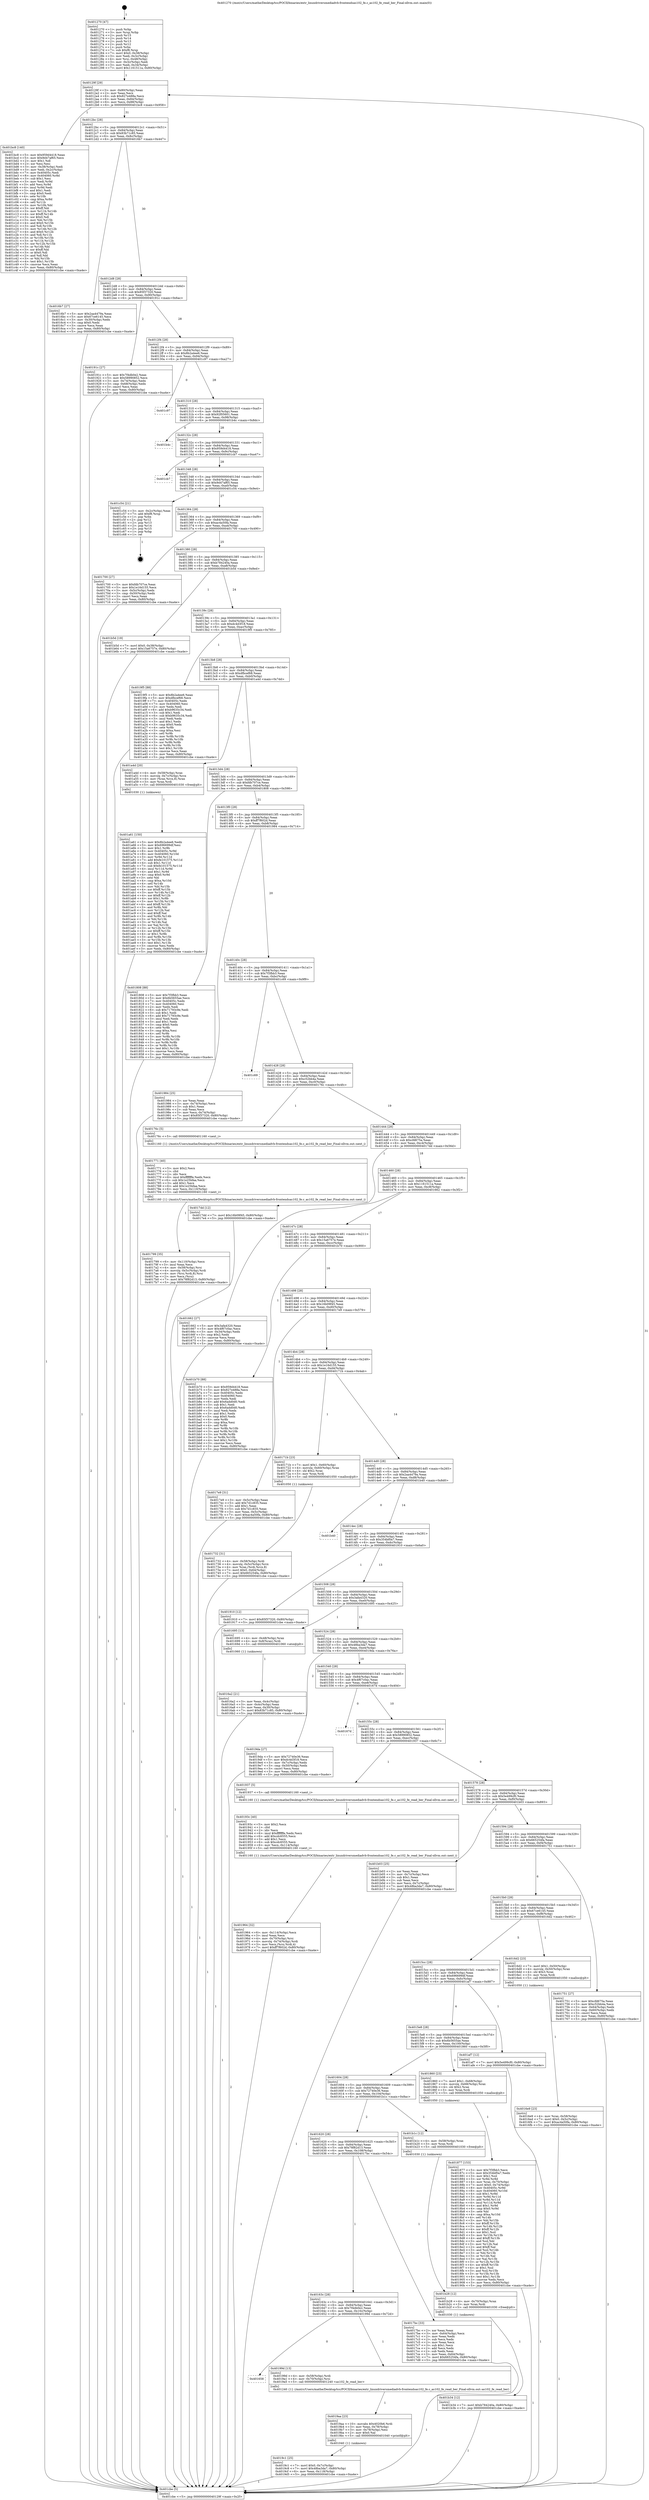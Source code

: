 digraph "0x401270" {
  label = "0x401270 (/mnt/c/Users/mathe/Desktop/tcc/POCII/binaries/extr_linuxdriversmediadvb-frontendsas102_fe.c_as102_fe_read_ber_Final-ollvm.out::main(0))"
  labelloc = "t"
  node[shape=record]

  Entry [label="",width=0.3,height=0.3,shape=circle,fillcolor=black,style=filled]
  "0x40129f" [label="{
     0x40129f [29]\l
     | [instrs]\l
     &nbsp;&nbsp;0x40129f \<+3\>: mov -0x80(%rbp),%eax\l
     &nbsp;&nbsp;0x4012a2 \<+2\>: mov %eax,%ecx\l
     &nbsp;&nbsp;0x4012a4 \<+6\>: sub $0x827e488a,%ecx\l
     &nbsp;&nbsp;0x4012aa \<+6\>: mov %eax,-0x84(%rbp)\l
     &nbsp;&nbsp;0x4012b0 \<+6\>: mov %ecx,-0x88(%rbp)\l
     &nbsp;&nbsp;0x4012b6 \<+6\>: je 0000000000401bc8 \<main+0x958\>\l
  }"]
  "0x401bc8" [label="{
     0x401bc8 [140]\l
     | [instrs]\l
     &nbsp;&nbsp;0x401bc8 \<+5\>: mov $0x959d4418,%eax\l
     &nbsp;&nbsp;0x401bcd \<+5\>: mov $0x9d47af65,%ecx\l
     &nbsp;&nbsp;0x401bd2 \<+2\>: mov $0x1,%dl\l
     &nbsp;&nbsp;0x401bd4 \<+2\>: xor %esi,%esi\l
     &nbsp;&nbsp;0x401bd6 \<+3\>: mov -0x38(%rbp),%edi\l
     &nbsp;&nbsp;0x401bd9 \<+3\>: mov %edi,-0x2c(%rbp)\l
     &nbsp;&nbsp;0x401bdc \<+7\>: mov 0x40405c,%edi\l
     &nbsp;&nbsp;0x401be3 \<+8\>: mov 0x404060,%r8d\l
     &nbsp;&nbsp;0x401beb \<+3\>: sub $0x1,%esi\l
     &nbsp;&nbsp;0x401bee \<+3\>: mov %edi,%r9d\l
     &nbsp;&nbsp;0x401bf1 \<+3\>: add %esi,%r9d\l
     &nbsp;&nbsp;0x401bf4 \<+4\>: imul %r9d,%edi\l
     &nbsp;&nbsp;0x401bf8 \<+3\>: and $0x1,%edi\l
     &nbsp;&nbsp;0x401bfb \<+3\>: cmp $0x0,%edi\l
     &nbsp;&nbsp;0x401bfe \<+4\>: sete %r10b\l
     &nbsp;&nbsp;0x401c02 \<+4\>: cmp $0xa,%r8d\l
     &nbsp;&nbsp;0x401c06 \<+4\>: setl %r11b\l
     &nbsp;&nbsp;0x401c0a \<+3\>: mov %r10b,%bl\l
     &nbsp;&nbsp;0x401c0d \<+3\>: xor $0xff,%bl\l
     &nbsp;&nbsp;0x401c10 \<+3\>: mov %r11b,%r14b\l
     &nbsp;&nbsp;0x401c13 \<+4\>: xor $0xff,%r14b\l
     &nbsp;&nbsp;0x401c17 \<+3\>: xor $0x0,%dl\l
     &nbsp;&nbsp;0x401c1a \<+3\>: mov %bl,%r15b\l
     &nbsp;&nbsp;0x401c1d \<+4\>: and $0x0,%r15b\l
     &nbsp;&nbsp;0x401c21 \<+3\>: and %dl,%r10b\l
     &nbsp;&nbsp;0x401c24 \<+3\>: mov %r14b,%r12b\l
     &nbsp;&nbsp;0x401c27 \<+4\>: and $0x0,%r12b\l
     &nbsp;&nbsp;0x401c2b \<+3\>: and %dl,%r11b\l
     &nbsp;&nbsp;0x401c2e \<+3\>: or %r10b,%r15b\l
     &nbsp;&nbsp;0x401c31 \<+3\>: or %r11b,%r12b\l
     &nbsp;&nbsp;0x401c34 \<+3\>: xor %r12b,%r15b\l
     &nbsp;&nbsp;0x401c37 \<+3\>: or %r14b,%bl\l
     &nbsp;&nbsp;0x401c3a \<+3\>: xor $0xff,%bl\l
     &nbsp;&nbsp;0x401c3d \<+3\>: or $0x0,%dl\l
     &nbsp;&nbsp;0x401c40 \<+2\>: and %dl,%bl\l
     &nbsp;&nbsp;0x401c42 \<+3\>: or %bl,%r15b\l
     &nbsp;&nbsp;0x401c45 \<+4\>: test $0x1,%r15b\l
     &nbsp;&nbsp;0x401c49 \<+3\>: cmovne %ecx,%eax\l
     &nbsp;&nbsp;0x401c4c \<+3\>: mov %eax,-0x80(%rbp)\l
     &nbsp;&nbsp;0x401c4f \<+5\>: jmp 0000000000401cbe \<main+0xa4e\>\l
  }"]
  "0x4012bc" [label="{
     0x4012bc [28]\l
     | [instrs]\l
     &nbsp;&nbsp;0x4012bc \<+5\>: jmp 00000000004012c1 \<main+0x51\>\l
     &nbsp;&nbsp;0x4012c1 \<+6\>: mov -0x84(%rbp),%eax\l
     &nbsp;&nbsp;0x4012c7 \<+5\>: sub $0x83b71c85,%eax\l
     &nbsp;&nbsp;0x4012cc \<+6\>: mov %eax,-0x8c(%rbp)\l
     &nbsp;&nbsp;0x4012d2 \<+6\>: je 00000000004016b7 \<main+0x447\>\l
  }"]
  Exit [label="",width=0.3,height=0.3,shape=circle,fillcolor=black,style=filled,peripheries=2]
  "0x4016b7" [label="{
     0x4016b7 [27]\l
     | [instrs]\l
     &nbsp;&nbsp;0x4016b7 \<+5\>: mov $0x2aa4479a,%eax\l
     &nbsp;&nbsp;0x4016bc \<+5\>: mov $0x67ce6145,%ecx\l
     &nbsp;&nbsp;0x4016c1 \<+3\>: mov -0x30(%rbp),%edx\l
     &nbsp;&nbsp;0x4016c4 \<+3\>: cmp $0x0,%edx\l
     &nbsp;&nbsp;0x4016c7 \<+3\>: cmove %ecx,%eax\l
     &nbsp;&nbsp;0x4016ca \<+3\>: mov %eax,-0x80(%rbp)\l
     &nbsp;&nbsp;0x4016cd \<+5\>: jmp 0000000000401cbe \<main+0xa4e\>\l
  }"]
  "0x4012d8" [label="{
     0x4012d8 [28]\l
     | [instrs]\l
     &nbsp;&nbsp;0x4012d8 \<+5\>: jmp 00000000004012dd \<main+0x6d\>\l
     &nbsp;&nbsp;0x4012dd \<+6\>: mov -0x84(%rbp),%eax\l
     &nbsp;&nbsp;0x4012e3 \<+5\>: sub $0x85f37320,%eax\l
     &nbsp;&nbsp;0x4012e8 \<+6\>: mov %eax,-0x90(%rbp)\l
     &nbsp;&nbsp;0x4012ee \<+6\>: je 000000000040191c \<main+0x6ac\>\l
  }"]
  "0x401b34" [label="{
     0x401b34 [12]\l
     | [instrs]\l
     &nbsp;&nbsp;0x401b34 \<+7\>: movl $0xb784240a,-0x80(%rbp)\l
     &nbsp;&nbsp;0x401b3b \<+5\>: jmp 0000000000401cbe \<main+0xa4e\>\l
  }"]
  "0x40191c" [label="{
     0x40191c [27]\l
     | [instrs]\l
     &nbsp;&nbsp;0x40191c \<+5\>: mov $0x7f4db0e2,%eax\l
     &nbsp;&nbsp;0x401921 \<+5\>: mov $0x58990852,%ecx\l
     &nbsp;&nbsp;0x401926 \<+3\>: mov -0x74(%rbp),%edx\l
     &nbsp;&nbsp;0x401929 \<+3\>: cmp -0x68(%rbp),%edx\l
     &nbsp;&nbsp;0x40192c \<+3\>: cmovl %ecx,%eax\l
     &nbsp;&nbsp;0x40192f \<+3\>: mov %eax,-0x80(%rbp)\l
     &nbsp;&nbsp;0x401932 \<+5\>: jmp 0000000000401cbe \<main+0xa4e\>\l
  }"]
  "0x4012f4" [label="{
     0x4012f4 [28]\l
     | [instrs]\l
     &nbsp;&nbsp;0x4012f4 \<+5\>: jmp 00000000004012f9 \<main+0x89\>\l
     &nbsp;&nbsp;0x4012f9 \<+6\>: mov -0x84(%rbp),%eax\l
     &nbsp;&nbsp;0x4012ff \<+5\>: sub $0x8b2a4ee6,%eax\l
     &nbsp;&nbsp;0x401304 \<+6\>: mov %eax,-0x94(%rbp)\l
     &nbsp;&nbsp;0x40130a \<+6\>: je 0000000000401c97 \<main+0xa27\>\l
  }"]
  "0x401b28" [label="{
     0x401b28 [12]\l
     | [instrs]\l
     &nbsp;&nbsp;0x401b28 \<+4\>: mov -0x70(%rbp),%rax\l
     &nbsp;&nbsp;0x401b2c \<+3\>: mov %rax,%rdi\l
     &nbsp;&nbsp;0x401b2f \<+5\>: call 0000000000401030 \<free@plt\>\l
     | [calls]\l
     &nbsp;&nbsp;0x401030 \{1\} (unknown)\l
  }"]
  "0x401c97" [label="{
     0x401c97\l
  }", style=dashed]
  "0x401310" [label="{
     0x401310 [28]\l
     | [instrs]\l
     &nbsp;&nbsp;0x401310 \<+5\>: jmp 0000000000401315 \<main+0xa5\>\l
     &nbsp;&nbsp;0x401315 \<+6\>: mov -0x84(%rbp),%eax\l
     &nbsp;&nbsp;0x40131b \<+5\>: sub $0x92f05601,%eax\l
     &nbsp;&nbsp;0x401320 \<+6\>: mov %eax,-0x98(%rbp)\l
     &nbsp;&nbsp;0x401326 \<+6\>: je 0000000000401b4c \<main+0x8dc\>\l
  }"]
  "0x401a61" [label="{
     0x401a61 [150]\l
     | [instrs]\l
     &nbsp;&nbsp;0x401a61 \<+5\>: mov $0x8b2a4ee6,%edx\l
     &nbsp;&nbsp;0x401a66 \<+5\>: mov $0x696699df,%esi\l
     &nbsp;&nbsp;0x401a6b \<+3\>: mov $0x1,%r8b\l
     &nbsp;&nbsp;0x401a6e \<+8\>: mov 0x40405c,%r9d\l
     &nbsp;&nbsp;0x401a76 \<+8\>: mov 0x404060,%r10d\l
     &nbsp;&nbsp;0x401a7e \<+3\>: mov %r9d,%r11d\l
     &nbsp;&nbsp;0x401a81 \<+7\>: add $0xfe101575,%r11d\l
     &nbsp;&nbsp;0x401a88 \<+4\>: sub $0x1,%r11d\l
     &nbsp;&nbsp;0x401a8c \<+7\>: sub $0xfe101575,%r11d\l
     &nbsp;&nbsp;0x401a93 \<+4\>: imul %r11d,%r9d\l
     &nbsp;&nbsp;0x401a97 \<+4\>: and $0x1,%r9d\l
     &nbsp;&nbsp;0x401a9b \<+4\>: cmp $0x0,%r9d\l
     &nbsp;&nbsp;0x401a9f \<+3\>: sete %bl\l
     &nbsp;&nbsp;0x401aa2 \<+4\>: cmp $0xa,%r10d\l
     &nbsp;&nbsp;0x401aa6 \<+4\>: setl %r14b\l
     &nbsp;&nbsp;0x401aaa \<+3\>: mov %bl,%r15b\l
     &nbsp;&nbsp;0x401aad \<+4\>: xor $0xff,%r15b\l
     &nbsp;&nbsp;0x401ab1 \<+3\>: mov %r14b,%r12b\l
     &nbsp;&nbsp;0x401ab4 \<+4\>: xor $0xff,%r12b\l
     &nbsp;&nbsp;0x401ab8 \<+4\>: xor $0x1,%r8b\l
     &nbsp;&nbsp;0x401abc \<+3\>: mov %r15b,%r13b\l
     &nbsp;&nbsp;0x401abf \<+4\>: and $0xff,%r13b\l
     &nbsp;&nbsp;0x401ac3 \<+3\>: and %r8b,%bl\l
     &nbsp;&nbsp;0x401ac6 \<+3\>: mov %r12b,%al\l
     &nbsp;&nbsp;0x401ac9 \<+2\>: and $0xff,%al\l
     &nbsp;&nbsp;0x401acb \<+3\>: and %r8b,%r14b\l
     &nbsp;&nbsp;0x401ace \<+3\>: or %bl,%r13b\l
     &nbsp;&nbsp;0x401ad1 \<+3\>: or %r14b,%al\l
     &nbsp;&nbsp;0x401ad4 \<+3\>: xor %al,%r13b\l
     &nbsp;&nbsp;0x401ad7 \<+3\>: or %r12b,%r15b\l
     &nbsp;&nbsp;0x401ada \<+4\>: xor $0xff,%r15b\l
     &nbsp;&nbsp;0x401ade \<+4\>: or $0x1,%r8b\l
     &nbsp;&nbsp;0x401ae2 \<+3\>: and %r8b,%r15b\l
     &nbsp;&nbsp;0x401ae5 \<+3\>: or %r15b,%r13b\l
     &nbsp;&nbsp;0x401ae8 \<+4\>: test $0x1,%r13b\l
     &nbsp;&nbsp;0x401aec \<+3\>: cmovne %esi,%edx\l
     &nbsp;&nbsp;0x401aef \<+3\>: mov %edx,-0x80(%rbp)\l
     &nbsp;&nbsp;0x401af2 \<+5\>: jmp 0000000000401cbe \<main+0xa4e\>\l
  }"]
  "0x401b4c" [label="{
     0x401b4c\l
  }", style=dashed]
  "0x40132c" [label="{
     0x40132c [28]\l
     | [instrs]\l
     &nbsp;&nbsp;0x40132c \<+5\>: jmp 0000000000401331 \<main+0xc1\>\l
     &nbsp;&nbsp;0x401331 \<+6\>: mov -0x84(%rbp),%eax\l
     &nbsp;&nbsp;0x401337 \<+5\>: sub $0x959d4418,%eax\l
     &nbsp;&nbsp;0x40133c \<+6\>: mov %eax,-0x9c(%rbp)\l
     &nbsp;&nbsp;0x401342 \<+6\>: je 0000000000401cb7 \<main+0xa47\>\l
  }"]
  "0x4019c1" [label="{
     0x4019c1 [25]\l
     | [instrs]\l
     &nbsp;&nbsp;0x4019c1 \<+7\>: movl $0x0,-0x7c(%rbp)\l
     &nbsp;&nbsp;0x4019c8 \<+7\>: movl $0x48ba3da7,-0x80(%rbp)\l
     &nbsp;&nbsp;0x4019cf \<+6\>: mov %eax,-0x118(%rbp)\l
     &nbsp;&nbsp;0x4019d5 \<+5\>: jmp 0000000000401cbe \<main+0xa4e\>\l
  }"]
  "0x401cb7" [label="{
     0x401cb7\l
  }", style=dashed]
  "0x401348" [label="{
     0x401348 [28]\l
     | [instrs]\l
     &nbsp;&nbsp;0x401348 \<+5\>: jmp 000000000040134d \<main+0xdd\>\l
     &nbsp;&nbsp;0x40134d \<+6\>: mov -0x84(%rbp),%eax\l
     &nbsp;&nbsp;0x401353 \<+5\>: sub $0x9d47af65,%eax\l
     &nbsp;&nbsp;0x401358 \<+6\>: mov %eax,-0xa0(%rbp)\l
     &nbsp;&nbsp;0x40135e \<+6\>: je 0000000000401c54 \<main+0x9e4\>\l
  }"]
  "0x4019aa" [label="{
     0x4019aa [23]\l
     | [instrs]\l
     &nbsp;&nbsp;0x4019aa \<+10\>: movabs $0x4020b6,%rdi\l
     &nbsp;&nbsp;0x4019b4 \<+3\>: mov %eax,-0x78(%rbp)\l
     &nbsp;&nbsp;0x4019b7 \<+3\>: mov -0x78(%rbp),%esi\l
     &nbsp;&nbsp;0x4019ba \<+2\>: mov $0x0,%al\l
     &nbsp;&nbsp;0x4019bc \<+5\>: call 0000000000401040 \<printf@plt\>\l
     | [calls]\l
     &nbsp;&nbsp;0x401040 \{1\} (unknown)\l
  }"]
  "0x401c54" [label="{
     0x401c54 [21]\l
     | [instrs]\l
     &nbsp;&nbsp;0x401c54 \<+3\>: mov -0x2c(%rbp),%eax\l
     &nbsp;&nbsp;0x401c57 \<+7\>: add $0xf8,%rsp\l
     &nbsp;&nbsp;0x401c5e \<+1\>: pop %rbx\l
     &nbsp;&nbsp;0x401c5f \<+2\>: pop %r12\l
     &nbsp;&nbsp;0x401c61 \<+2\>: pop %r13\l
     &nbsp;&nbsp;0x401c63 \<+2\>: pop %r14\l
     &nbsp;&nbsp;0x401c65 \<+2\>: pop %r15\l
     &nbsp;&nbsp;0x401c67 \<+1\>: pop %rbp\l
     &nbsp;&nbsp;0x401c68 \<+1\>: ret\l
  }"]
  "0x401364" [label="{
     0x401364 [28]\l
     | [instrs]\l
     &nbsp;&nbsp;0x401364 \<+5\>: jmp 0000000000401369 \<main+0xf9\>\l
     &nbsp;&nbsp;0x401369 \<+6\>: mov -0x84(%rbp),%eax\l
     &nbsp;&nbsp;0x40136f \<+5\>: sub $0xac4a50fa,%eax\l
     &nbsp;&nbsp;0x401374 \<+6\>: mov %eax,-0xa4(%rbp)\l
     &nbsp;&nbsp;0x40137a \<+6\>: je 0000000000401700 \<main+0x490\>\l
  }"]
  "0x401658" [label="{
     0x401658\l
  }", style=dashed]
  "0x401700" [label="{
     0x401700 [27]\l
     | [instrs]\l
     &nbsp;&nbsp;0x401700 \<+5\>: mov $0xfdb707ce,%eax\l
     &nbsp;&nbsp;0x401705 \<+5\>: mov $0x1e16d155,%ecx\l
     &nbsp;&nbsp;0x40170a \<+3\>: mov -0x5c(%rbp),%edx\l
     &nbsp;&nbsp;0x40170d \<+3\>: cmp -0x50(%rbp),%edx\l
     &nbsp;&nbsp;0x401710 \<+3\>: cmovl %ecx,%eax\l
     &nbsp;&nbsp;0x401713 \<+3\>: mov %eax,-0x80(%rbp)\l
     &nbsp;&nbsp;0x401716 \<+5\>: jmp 0000000000401cbe \<main+0xa4e\>\l
  }"]
  "0x401380" [label="{
     0x401380 [28]\l
     | [instrs]\l
     &nbsp;&nbsp;0x401380 \<+5\>: jmp 0000000000401385 \<main+0x115\>\l
     &nbsp;&nbsp;0x401385 \<+6\>: mov -0x84(%rbp),%eax\l
     &nbsp;&nbsp;0x40138b \<+5\>: sub $0xb784240a,%eax\l
     &nbsp;&nbsp;0x401390 \<+6\>: mov %eax,-0xa8(%rbp)\l
     &nbsp;&nbsp;0x401396 \<+6\>: je 0000000000401b5d \<main+0x8ed\>\l
  }"]
  "0x40199d" [label="{
     0x40199d [13]\l
     | [instrs]\l
     &nbsp;&nbsp;0x40199d \<+4\>: mov -0x58(%rbp),%rdi\l
     &nbsp;&nbsp;0x4019a1 \<+4\>: mov -0x70(%rbp),%rsi\l
     &nbsp;&nbsp;0x4019a5 \<+5\>: call 0000000000401240 \<as102_fe_read_ber\>\l
     | [calls]\l
     &nbsp;&nbsp;0x401240 \{1\} (/mnt/c/Users/mathe/Desktop/tcc/POCII/binaries/extr_linuxdriversmediadvb-frontendsas102_fe.c_as102_fe_read_ber_Final-ollvm.out::as102_fe_read_ber)\l
  }"]
  "0x401b5d" [label="{
     0x401b5d [19]\l
     | [instrs]\l
     &nbsp;&nbsp;0x401b5d \<+7\>: movl $0x0,-0x38(%rbp)\l
     &nbsp;&nbsp;0x401b64 \<+7\>: movl $0x15a6757e,-0x80(%rbp)\l
     &nbsp;&nbsp;0x401b6b \<+5\>: jmp 0000000000401cbe \<main+0xa4e\>\l
  }"]
  "0x40139c" [label="{
     0x40139c [28]\l
     | [instrs]\l
     &nbsp;&nbsp;0x40139c \<+5\>: jmp 00000000004013a1 \<main+0x131\>\l
     &nbsp;&nbsp;0x4013a1 \<+6\>: mov -0x84(%rbp),%eax\l
     &nbsp;&nbsp;0x4013a7 \<+5\>: sub $0xdc4d3f18,%eax\l
     &nbsp;&nbsp;0x4013ac \<+6\>: mov %eax,-0xac(%rbp)\l
     &nbsp;&nbsp;0x4013b2 \<+6\>: je 00000000004019f5 \<main+0x785\>\l
  }"]
  "0x401964" [label="{
     0x401964 [32]\l
     | [instrs]\l
     &nbsp;&nbsp;0x401964 \<+6\>: mov -0x114(%rbp),%ecx\l
     &nbsp;&nbsp;0x40196a \<+3\>: imul %eax,%ecx\l
     &nbsp;&nbsp;0x40196d \<+4\>: mov -0x70(%rbp),%rsi\l
     &nbsp;&nbsp;0x401971 \<+4\>: movslq -0x74(%rbp),%rdi\l
     &nbsp;&nbsp;0x401975 \<+3\>: mov %ecx,(%rsi,%rdi,4)\l
     &nbsp;&nbsp;0x401978 \<+7\>: movl $0xff7f602d,-0x80(%rbp)\l
     &nbsp;&nbsp;0x40197f \<+5\>: jmp 0000000000401cbe \<main+0xa4e\>\l
  }"]
  "0x4019f5" [label="{
     0x4019f5 [88]\l
     | [instrs]\l
     &nbsp;&nbsp;0x4019f5 \<+5\>: mov $0x8b2a4ee6,%eax\l
     &nbsp;&nbsp;0x4019fa \<+5\>: mov $0xdfbcef68,%ecx\l
     &nbsp;&nbsp;0x4019ff \<+7\>: mov 0x40405c,%edx\l
     &nbsp;&nbsp;0x401a06 \<+7\>: mov 0x404060,%esi\l
     &nbsp;&nbsp;0x401a0d \<+2\>: mov %edx,%edi\l
     &nbsp;&nbsp;0x401a0f \<+6\>: add $0xb9635c34,%edi\l
     &nbsp;&nbsp;0x401a15 \<+3\>: sub $0x1,%edi\l
     &nbsp;&nbsp;0x401a18 \<+6\>: sub $0xb9635c34,%edi\l
     &nbsp;&nbsp;0x401a1e \<+3\>: imul %edi,%edx\l
     &nbsp;&nbsp;0x401a21 \<+3\>: and $0x1,%edx\l
     &nbsp;&nbsp;0x401a24 \<+3\>: cmp $0x0,%edx\l
     &nbsp;&nbsp;0x401a27 \<+4\>: sete %r8b\l
     &nbsp;&nbsp;0x401a2b \<+3\>: cmp $0xa,%esi\l
     &nbsp;&nbsp;0x401a2e \<+4\>: setl %r9b\l
     &nbsp;&nbsp;0x401a32 \<+3\>: mov %r8b,%r10b\l
     &nbsp;&nbsp;0x401a35 \<+3\>: and %r9b,%r10b\l
     &nbsp;&nbsp;0x401a38 \<+3\>: xor %r9b,%r8b\l
     &nbsp;&nbsp;0x401a3b \<+3\>: or %r8b,%r10b\l
     &nbsp;&nbsp;0x401a3e \<+4\>: test $0x1,%r10b\l
     &nbsp;&nbsp;0x401a42 \<+3\>: cmovne %ecx,%eax\l
     &nbsp;&nbsp;0x401a45 \<+3\>: mov %eax,-0x80(%rbp)\l
     &nbsp;&nbsp;0x401a48 \<+5\>: jmp 0000000000401cbe \<main+0xa4e\>\l
  }"]
  "0x4013b8" [label="{
     0x4013b8 [28]\l
     | [instrs]\l
     &nbsp;&nbsp;0x4013b8 \<+5\>: jmp 00000000004013bd \<main+0x14d\>\l
     &nbsp;&nbsp;0x4013bd \<+6\>: mov -0x84(%rbp),%eax\l
     &nbsp;&nbsp;0x4013c3 \<+5\>: sub $0xdfbcef68,%eax\l
     &nbsp;&nbsp;0x4013c8 \<+6\>: mov %eax,-0xb0(%rbp)\l
     &nbsp;&nbsp;0x4013ce \<+6\>: je 0000000000401a4d \<main+0x7dd\>\l
  }"]
  "0x40193c" [label="{
     0x40193c [40]\l
     | [instrs]\l
     &nbsp;&nbsp;0x40193c \<+5\>: mov $0x2,%ecx\l
     &nbsp;&nbsp;0x401941 \<+1\>: cltd\l
     &nbsp;&nbsp;0x401942 \<+2\>: idiv %ecx\l
     &nbsp;&nbsp;0x401944 \<+6\>: imul $0xfffffffe,%edx,%ecx\l
     &nbsp;&nbsp;0x40194a \<+6\>: add $0xcdc6555,%ecx\l
     &nbsp;&nbsp;0x401950 \<+3\>: add $0x1,%ecx\l
     &nbsp;&nbsp;0x401953 \<+6\>: sub $0xcdc6555,%ecx\l
     &nbsp;&nbsp;0x401959 \<+6\>: mov %ecx,-0x114(%rbp)\l
     &nbsp;&nbsp;0x40195f \<+5\>: call 0000000000401160 \<next_i\>\l
     | [calls]\l
     &nbsp;&nbsp;0x401160 \{1\} (/mnt/c/Users/mathe/Desktop/tcc/POCII/binaries/extr_linuxdriversmediadvb-frontendsas102_fe.c_as102_fe_read_ber_Final-ollvm.out::next_i)\l
  }"]
  "0x401a4d" [label="{
     0x401a4d [20]\l
     | [instrs]\l
     &nbsp;&nbsp;0x401a4d \<+4\>: mov -0x58(%rbp),%rax\l
     &nbsp;&nbsp;0x401a51 \<+4\>: movslq -0x7c(%rbp),%rcx\l
     &nbsp;&nbsp;0x401a55 \<+4\>: mov (%rax,%rcx,8),%rax\l
     &nbsp;&nbsp;0x401a59 \<+3\>: mov %rax,%rdi\l
     &nbsp;&nbsp;0x401a5c \<+5\>: call 0000000000401030 \<free@plt\>\l
     | [calls]\l
     &nbsp;&nbsp;0x401030 \{1\} (unknown)\l
  }"]
  "0x4013d4" [label="{
     0x4013d4 [28]\l
     | [instrs]\l
     &nbsp;&nbsp;0x4013d4 \<+5\>: jmp 00000000004013d9 \<main+0x169\>\l
     &nbsp;&nbsp;0x4013d9 \<+6\>: mov -0x84(%rbp),%eax\l
     &nbsp;&nbsp;0x4013df \<+5\>: sub $0xfdb707ce,%eax\l
     &nbsp;&nbsp;0x4013e4 \<+6\>: mov %eax,-0xb4(%rbp)\l
     &nbsp;&nbsp;0x4013ea \<+6\>: je 0000000000401808 \<main+0x598\>\l
  }"]
  "0x401877" [label="{
     0x401877 [153]\l
     | [instrs]\l
     &nbsp;&nbsp;0x401877 \<+5\>: mov $0x7f3fbb3,%ecx\l
     &nbsp;&nbsp;0x40187c \<+5\>: mov $0x354bf0a7,%edx\l
     &nbsp;&nbsp;0x401881 \<+3\>: mov $0x1,%sil\l
     &nbsp;&nbsp;0x401884 \<+3\>: xor %r8d,%r8d\l
     &nbsp;&nbsp;0x401887 \<+4\>: mov %rax,-0x70(%rbp)\l
     &nbsp;&nbsp;0x40188b \<+7\>: movl $0x0,-0x74(%rbp)\l
     &nbsp;&nbsp;0x401892 \<+8\>: mov 0x40405c,%r9d\l
     &nbsp;&nbsp;0x40189a \<+8\>: mov 0x404060,%r10d\l
     &nbsp;&nbsp;0x4018a2 \<+4\>: sub $0x1,%r8d\l
     &nbsp;&nbsp;0x4018a6 \<+3\>: mov %r9d,%r11d\l
     &nbsp;&nbsp;0x4018a9 \<+3\>: add %r8d,%r11d\l
     &nbsp;&nbsp;0x4018ac \<+4\>: imul %r11d,%r9d\l
     &nbsp;&nbsp;0x4018b0 \<+4\>: and $0x1,%r9d\l
     &nbsp;&nbsp;0x4018b4 \<+4\>: cmp $0x0,%r9d\l
     &nbsp;&nbsp;0x4018b8 \<+3\>: sete %bl\l
     &nbsp;&nbsp;0x4018bb \<+4\>: cmp $0xa,%r10d\l
     &nbsp;&nbsp;0x4018bf \<+4\>: setl %r14b\l
     &nbsp;&nbsp;0x4018c3 \<+3\>: mov %bl,%r15b\l
     &nbsp;&nbsp;0x4018c6 \<+4\>: xor $0xff,%r15b\l
     &nbsp;&nbsp;0x4018ca \<+3\>: mov %r14b,%r12b\l
     &nbsp;&nbsp;0x4018cd \<+4\>: xor $0xff,%r12b\l
     &nbsp;&nbsp;0x4018d1 \<+4\>: xor $0x1,%sil\l
     &nbsp;&nbsp;0x4018d5 \<+3\>: mov %r15b,%r13b\l
     &nbsp;&nbsp;0x4018d8 \<+4\>: and $0xff,%r13b\l
     &nbsp;&nbsp;0x4018dc \<+3\>: and %sil,%bl\l
     &nbsp;&nbsp;0x4018df \<+3\>: mov %r12b,%al\l
     &nbsp;&nbsp;0x4018e2 \<+2\>: and $0xff,%al\l
     &nbsp;&nbsp;0x4018e4 \<+3\>: and %sil,%r14b\l
     &nbsp;&nbsp;0x4018e7 \<+3\>: or %bl,%r13b\l
     &nbsp;&nbsp;0x4018ea \<+3\>: or %r14b,%al\l
     &nbsp;&nbsp;0x4018ed \<+3\>: xor %al,%r13b\l
     &nbsp;&nbsp;0x4018f0 \<+3\>: or %r12b,%r15b\l
     &nbsp;&nbsp;0x4018f3 \<+4\>: xor $0xff,%r15b\l
     &nbsp;&nbsp;0x4018f7 \<+4\>: or $0x1,%sil\l
     &nbsp;&nbsp;0x4018fb \<+3\>: and %sil,%r15b\l
     &nbsp;&nbsp;0x4018fe \<+3\>: or %r15b,%r13b\l
     &nbsp;&nbsp;0x401901 \<+4\>: test $0x1,%r13b\l
     &nbsp;&nbsp;0x401905 \<+3\>: cmovne %edx,%ecx\l
     &nbsp;&nbsp;0x401908 \<+3\>: mov %ecx,-0x80(%rbp)\l
     &nbsp;&nbsp;0x40190b \<+5\>: jmp 0000000000401cbe \<main+0xa4e\>\l
  }"]
  "0x401808" [label="{
     0x401808 [88]\l
     | [instrs]\l
     &nbsp;&nbsp;0x401808 \<+5\>: mov $0x7f3fbb3,%eax\l
     &nbsp;&nbsp;0x40180d \<+5\>: mov $0x6b5655ae,%ecx\l
     &nbsp;&nbsp;0x401812 \<+7\>: mov 0x40405c,%edx\l
     &nbsp;&nbsp;0x401819 \<+7\>: mov 0x404060,%esi\l
     &nbsp;&nbsp;0x401820 \<+2\>: mov %edx,%edi\l
     &nbsp;&nbsp;0x401822 \<+6\>: sub $0x71793c9e,%edi\l
     &nbsp;&nbsp;0x401828 \<+3\>: sub $0x1,%edi\l
     &nbsp;&nbsp;0x40182b \<+6\>: add $0x71793c9e,%edi\l
     &nbsp;&nbsp;0x401831 \<+3\>: imul %edi,%edx\l
     &nbsp;&nbsp;0x401834 \<+3\>: and $0x1,%edx\l
     &nbsp;&nbsp;0x401837 \<+3\>: cmp $0x0,%edx\l
     &nbsp;&nbsp;0x40183a \<+4\>: sete %r8b\l
     &nbsp;&nbsp;0x40183e \<+3\>: cmp $0xa,%esi\l
     &nbsp;&nbsp;0x401841 \<+4\>: setl %r9b\l
     &nbsp;&nbsp;0x401845 \<+3\>: mov %r8b,%r10b\l
     &nbsp;&nbsp;0x401848 \<+3\>: and %r9b,%r10b\l
     &nbsp;&nbsp;0x40184b \<+3\>: xor %r9b,%r8b\l
     &nbsp;&nbsp;0x40184e \<+3\>: or %r8b,%r10b\l
     &nbsp;&nbsp;0x401851 \<+4\>: test $0x1,%r10b\l
     &nbsp;&nbsp;0x401855 \<+3\>: cmovne %ecx,%eax\l
     &nbsp;&nbsp;0x401858 \<+3\>: mov %eax,-0x80(%rbp)\l
     &nbsp;&nbsp;0x40185b \<+5\>: jmp 0000000000401cbe \<main+0xa4e\>\l
  }"]
  "0x4013f0" [label="{
     0x4013f0 [28]\l
     | [instrs]\l
     &nbsp;&nbsp;0x4013f0 \<+5\>: jmp 00000000004013f5 \<main+0x185\>\l
     &nbsp;&nbsp;0x4013f5 \<+6\>: mov -0x84(%rbp),%eax\l
     &nbsp;&nbsp;0x4013fb \<+5\>: sub $0xff7f602d,%eax\l
     &nbsp;&nbsp;0x401400 \<+6\>: mov %eax,-0xb8(%rbp)\l
     &nbsp;&nbsp;0x401406 \<+6\>: je 0000000000401984 \<main+0x714\>\l
  }"]
  "0x40163c" [label="{
     0x40163c [28]\l
     | [instrs]\l
     &nbsp;&nbsp;0x40163c \<+5\>: jmp 0000000000401641 \<main+0x3d1\>\l
     &nbsp;&nbsp;0x401641 \<+6\>: mov -0x84(%rbp),%eax\l
     &nbsp;&nbsp;0x401647 \<+5\>: sub $0x7f4db0e2,%eax\l
     &nbsp;&nbsp;0x40164c \<+6\>: mov %eax,-0x10c(%rbp)\l
     &nbsp;&nbsp;0x401652 \<+6\>: je 000000000040199d \<main+0x72d\>\l
  }"]
  "0x401984" [label="{
     0x401984 [25]\l
     | [instrs]\l
     &nbsp;&nbsp;0x401984 \<+2\>: xor %eax,%eax\l
     &nbsp;&nbsp;0x401986 \<+3\>: mov -0x74(%rbp),%ecx\l
     &nbsp;&nbsp;0x401989 \<+3\>: sub $0x1,%eax\l
     &nbsp;&nbsp;0x40198c \<+2\>: sub %eax,%ecx\l
     &nbsp;&nbsp;0x40198e \<+3\>: mov %ecx,-0x74(%rbp)\l
     &nbsp;&nbsp;0x401991 \<+7\>: movl $0x85f37320,-0x80(%rbp)\l
     &nbsp;&nbsp;0x401998 \<+5\>: jmp 0000000000401cbe \<main+0xa4e\>\l
  }"]
  "0x40140c" [label="{
     0x40140c [28]\l
     | [instrs]\l
     &nbsp;&nbsp;0x40140c \<+5\>: jmp 0000000000401411 \<main+0x1a1\>\l
     &nbsp;&nbsp;0x401411 \<+6\>: mov -0x84(%rbp),%eax\l
     &nbsp;&nbsp;0x401417 \<+5\>: sub $0x7f3fbb3,%eax\l
     &nbsp;&nbsp;0x40141c \<+6\>: mov %eax,-0xbc(%rbp)\l
     &nbsp;&nbsp;0x401422 \<+6\>: je 0000000000401c69 \<main+0x9f9\>\l
  }"]
  "0x4017bc" [label="{
     0x4017bc [33]\l
     | [instrs]\l
     &nbsp;&nbsp;0x4017bc \<+2\>: xor %eax,%eax\l
     &nbsp;&nbsp;0x4017be \<+3\>: mov -0x64(%rbp),%ecx\l
     &nbsp;&nbsp;0x4017c1 \<+2\>: mov %eax,%edx\l
     &nbsp;&nbsp;0x4017c3 \<+2\>: sub %ecx,%edx\l
     &nbsp;&nbsp;0x4017c5 \<+2\>: mov %eax,%ecx\l
     &nbsp;&nbsp;0x4017c7 \<+3\>: sub $0x1,%ecx\l
     &nbsp;&nbsp;0x4017ca \<+2\>: add %ecx,%edx\l
     &nbsp;&nbsp;0x4017cc \<+2\>: sub %edx,%eax\l
     &nbsp;&nbsp;0x4017ce \<+3\>: mov %eax,-0x64(%rbp)\l
     &nbsp;&nbsp;0x4017d1 \<+7\>: movl $0x665254fa,-0x80(%rbp)\l
     &nbsp;&nbsp;0x4017d8 \<+5\>: jmp 0000000000401cbe \<main+0xa4e\>\l
  }"]
  "0x401c69" [label="{
     0x401c69\l
  }", style=dashed]
  "0x401428" [label="{
     0x401428 [28]\l
     | [instrs]\l
     &nbsp;&nbsp;0x401428 \<+5\>: jmp 000000000040142d \<main+0x1bd\>\l
     &nbsp;&nbsp;0x40142d \<+6\>: mov -0x84(%rbp),%eax\l
     &nbsp;&nbsp;0x401433 \<+5\>: sub $0xc52bb4a,%eax\l
     &nbsp;&nbsp;0x401438 \<+6\>: mov %eax,-0xc0(%rbp)\l
     &nbsp;&nbsp;0x40143e \<+6\>: je 000000000040176c \<main+0x4fc\>\l
  }"]
  "0x401620" [label="{
     0x401620 [28]\l
     | [instrs]\l
     &nbsp;&nbsp;0x401620 \<+5\>: jmp 0000000000401625 \<main+0x3b5\>\l
     &nbsp;&nbsp;0x401625 \<+6\>: mov -0x84(%rbp),%eax\l
     &nbsp;&nbsp;0x40162b \<+5\>: sub $0x78f82d13,%eax\l
     &nbsp;&nbsp;0x401630 \<+6\>: mov %eax,-0x108(%rbp)\l
     &nbsp;&nbsp;0x401636 \<+6\>: je 00000000004017bc \<main+0x54c\>\l
  }"]
  "0x40176c" [label="{
     0x40176c [5]\l
     | [instrs]\l
     &nbsp;&nbsp;0x40176c \<+5\>: call 0000000000401160 \<next_i\>\l
     | [calls]\l
     &nbsp;&nbsp;0x401160 \{1\} (/mnt/c/Users/mathe/Desktop/tcc/POCII/binaries/extr_linuxdriversmediadvb-frontendsas102_fe.c_as102_fe_read_ber_Final-ollvm.out::next_i)\l
  }"]
  "0x401444" [label="{
     0x401444 [28]\l
     | [instrs]\l
     &nbsp;&nbsp;0x401444 \<+5\>: jmp 0000000000401449 \<main+0x1d9\>\l
     &nbsp;&nbsp;0x401449 \<+6\>: mov -0x84(%rbp),%eax\l
     &nbsp;&nbsp;0x40144f \<+5\>: sub $0xcfd675a,%eax\l
     &nbsp;&nbsp;0x401454 \<+6\>: mov %eax,-0xc4(%rbp)\l
     &nbsp;&nbsp;0x40145a \<+6\>: je 00000000004017dd \<main+0x56d\>\l
  }"]
  "0x401b1c" [label="{
     0x401b1c [12]\l
     | [instrs]\l
     &nbsp;&nbsp;0x401b1c \<+4\>: mov -0x58(%rbp),%rax\l
     &nbsp;&nbsp;0x401b20 \<+3\>: mov %rax,%rdi\l
     &nbsp;&nbsp;0x401b23 \<+5\>: call 0000000000401030 \<free@plt\>\l
     | [calls]\l
     &nbsp;&nbsp;0x401030 \{1\} (unknown)\l
  }"]
  "0x4017dd" [label="{
     0x4017dd [12]\l
     | [instrs]\l
     &nbsp;&nbsp;0x4017dd \<+7\>: movl $0x16b09f45,-0x80(%rbp)\l
     &nbsp;&nbsp;0x4017e4 \<+5\>: jmp 0000000000401cbe \<main+0xa4e\>\l
  }"]
  "0x401460" [label="{
     0x401460 [28]\l
     | [instrs]\l
     &nbsp;&nbsp;0x401460 \<+5\>: jmp 0000000000401465 \<main+0x1f5\>\l
     &nbsp;&nbsp;0x401465 \<+6\>: mov -0x84(%rbp),%eax\l
     &nbsp;&nbsp;0x40146b \<+5\>: sub $0x1161511a,%eax\l
     &nbsp;&nbsp;0x401470 \<+6\>: mov %eax,-0xc8(%rbp)\l
     &nbsp;&nbsp;0x401476 \<+6\>: je 0000000000401662 \<main+0x3f2\>\l
  }"]
  "0x401604" [label="{
     0x401604 [28]\l
     | [instrs]\l
     &nbsp;&nbsp;0x401604 \<+5\>: jmp 0000000000401609 \<main+0x399\>\l
     &nbsp;&nbsp;0x401609 \<+6\>: mov -0x84(%rbp),%eax\l
     &nbsp;&nbsp;0x40160f \<+5\>: sub $0x72740e36,%eax\l
     &nbsp;&nbsp;0x401614 \<+6\>: mov %eax,-0x104(%rbp)\l
     &nbsp;&nbsp;0x40161a \<+6\>: je 0000000000401b1c \<main+0x8ac\>\l
  }"]
  "0x401662" [label="{
     0x401662 [27]\l
     | [instrs]\l
     &nbsp;&nbsp;0x401662 \<+5\>: mov $0x3afa4320,%eax\l
     &nbsp;&nbsp;0x401667 \<+5\>: mov $0x4f67c0ac,%ecx\l
     &nbsp;&nbsp;0x40166c \<+3\>: mov -0x34(%rbp),%edx\l
     &nbsp;&nbsp;0x40166f \<+3\>: cmp $0x2,%edx\l
     &nbsp;&nbsp;0x401672 \<+3\>: cmovne %ecx,%eax\l
     &nbsp;&nbsp;0x401675 \<+3\>: mov %eax,-0x80(%rbp)\l
     &nbsp;&nbsp;0x401678 \<+5\>: jmp 0000000000401cbe \<main+0xa4e\>\l
  }"]
  "0x40147c" [label="{
     0x40147c [28]\l
     | [instrs]\l
     &nbsp;&nbsp;0x40147c \<+5\>: jmp 0000000000401481 \<main+0x211\>\l
     &nbsp;&nbsp;0x401481 \<+6\>: mov -0x84(%rbp),%eax\l
     &nbsp;&nbsp;0x401487 \<+5\>: sub $0x15a6757e,%eax\l
     &nbsp;&nbsp;0x40148c \<+6\>: mov %eax,-0xcc(%rbp)\l
     &nbsp;&nbsp;0x401492 \<+6\>: je 0000000000401b70 \<main+0x900\>\l
  }"]
  "0x401cbe" [label="{
     0x401cbe [5]\l
     | [instrs]\l
     &nbsp;&nbsp;0x401cbe \<+5\>: jmp 000000000040129f \<main+0x2f\>\l
  }"]
  "0x401270" [label="{
     0x401270 [47]\l
     | [instrs]\l
     &nbsp;&nbsp;0x401270 \<+1\>: push %rbp\l
     &nbsp;&nbsp;0x401271 \<+3\>: mov %rsp,%rbp\l
     &nbsp;&nbsp;0x401274 \<+2\>: push %r15\l
     &nbsp;&nbsp;0x401276 \<+2\>: push %r14\l
     &nbsp;&nbsp;0x401278 \<+2\>: push %r13\l
     &nbsp;&nbsp;0x40127a \<+2\>: push %r12\l
     &nbsp;&nbsp;0x40127c \<+1\>: push %rbx\l
     &nbsp;&nbsp;0x40127d \<+7\>: sub $0xf8,%rsp\l
     &nbsp;&nbsp;0x401284 \<+7\>: movl $0x0,-0x38(%rbp)\l
     &nbsp;&nbsp;0x40128b \<+3\>: mov %edi,-0x3c(%rbp)\l
     &nbsp;&nbsp;0x40128e \<+4\>: mov %rsi,-0x48(%rbp)\l
     &nbsp;&nbsp;0x401292 \<+3\>: mov -0x3c(%rbp),%edi\l
     &nbsp;&nbsp;0x401295 \<+3\>: mov %edi,-0x34(%rbp)\l
     &nbsp;&nbsp;0x401298 \<+7\>: movl $0x1161511a,-0x80(%rbp)\l
  }"]
  "0x401860" [label="{
     0x401860 [23]\l
     | [instrs]\l
     &nbsp;&nbsp;0x401860 \<+7\>: movl $0x1,-0x68(%rbp)\l
     &nbsp;&nbsp;0x401867 \<+4\>: movslq -0x68(%rbp),%rax\l
     &nbsp;&nbsp;0x40186b \<+4\>: shl $0x2,%rax\l
     &nbsp;&nbsp;0x40186f \<+3\>: mov %rax,%rdi\l
     &nbsp;&nbsp;0x401872 \<+5\>: call 0000000000401050 \<malloc@plt\>\l
     | [calls]\l
     &nbsp;&nbsp;0x401050 \{1\} (unknown)\l
  }"]
  "0x401b70" [label="{
     0x401b70 [88]\l
     | [instrs]\l
     &nbsp;&nbsp;0x401b70 \<+5\>: mov $0x959d4418,%eax\l
     &nbsp;&nbsp;0x401b75 \<+5\>: mov $0x827e488a,%ecx\l
     &nbsp;&nbsp;0x401b7a \<+7\>: mov 0x40405c,%edx\l
     &nbsp;&nbsp;0x401b81 \<+7\>: mov 0x404060,%esi\l
     &nbsp;&nbsp;0x401b88 \<+2\>: mov %edx,%edi\l
     &nbsp;&nbsp;0x401b8a \<+6\>: add $0x6add0d0,%edi\l
     &nbsp;&nbsp;0x401b90 \<+3\>: sub $0x1,%edi\l
     &nbsp;&nbsp;0x401b93 \<+6\>: sub $0x6add0d0,%edi\l
     &nbsp;&nbsp;0x401b99 \<+3\>: imul %edi,%edx\l
     &nbsp;&nbsp;0x401b9c \<+3\>: and $0x1,%edx\l
     &nbsp;&nbsp;0x401b9f \<+3\>: cmp $0x0,%edx\l
     &nbsp;&nbsp;0x401ba2 \<+4\>: sete %r8b\l
     &nbsp;&nbsp;0x401ba6 \<+3\>: cmp $0xa,%esi\l
     &nbsp;&nbsp;0x401ba9 \<+4\>: setl %r9b\l
     &nbsp;&nbsp;0x401bad \<+3\>: mov %r8b,%r10b\l
     &nbsp;&nbsp;0x401bb0 \<+3\>: and %r9b,%r10b\l
     &nbsp;&nbsp;0x401bb3 \<+3\>: xor %r9b,%r8b\l
     &nbsp;&nbsp;0x401bb6 \<+3\>: or %r8b,%r10b\l
     &nbsp;&nbsp;0x401bb9 \<+4\>: test $0x1,%r10b\l
     &nbsp;&nbsp;0x401bbd \<+3\>: cmovne %ecx,%eax\l
     &nbsp;&nbsp;0x401bc0 \<+3\>: mov %eax,-0x80(%rbp)\l
     &nbsp;&nbsp;0x401bc3 \<+5\>: jmp 0000000000401cbe \<main+0xa4e\>\l
  }"]
  "0x401498" [label="{
     0x401498 [28]\l
     | [instrs]\l
     &nbsp;&nbsp;0x401498 \<+5\>: jmp 000000000040149d \<main+0x22d\>\l
     &nbsp;&nbsp;0x40149d \<+6\>: mov -0x84(%rbp),%eax\l
     &nbsp;&nbsp;0x4014a3 \<+5\>: sub $0x16b09f45,%eax\l
     &nbsp;&nbsp;0x4014a8 \<+6\>: mov %eax,-0xd0(%rbp)\l
     &nbsp;&nbsp;0x4014ae \<+6\>: je 00000000004017e9 \<main+0x579\>\l
  }"]
  "0x4015e8" [label="{
     0x4015e8 [28]\l
     | [instrs]\l
     &nbsp;&nbsp;0x4015e8 \<+5\>: jmp 00000000004015ed \<main+0x37d\>\l
     &nbsp;&nbsp;0x4015ed \<+6\>: mov -0x84(%rbp),%eax\l
     &nbsp;&nbsp;0x4015f3 \<+5\>: sub $0x6b5655ae,%eax\l
     &nbsp;&nbsp;0x4015f8 \<+6\>: mov %eax,-0x100(%rbp)\l
     &nbsp;&nbsp;0x4015fe \<+6\>: je 0000000000401860 \<main+0x5f0\>\l
  }"]
  "0x4017e9" [label="{
     0x4017e9 [31]\l
     | [instrs]\l
     &nbsp;&nbsp;0x4017e9 \<+3\>: mov -0x5c(%rbp),%eax\l
     &nbsp;&nbsp;0x4017ec \<+5\>: add $0x7d1c835,%eax\l
     &nbsp;&nbsp;0x4017f1 \<+3\>: add $0x1,%eax\l
     &nbsp;&nbsp;0x4017f4 \<+5\>: sub $0x7d1c835,%eax\l
     &nbsp;&nbsp;0x4017f9 \<+3\>: mov %eax,-0x5c(%rbp)\l
     &nbsp;&nbsp;0x4017fc \<+7\>: movl $0xac4a50fa,-0x80(%rbp)\l
     &nbsp;&nbsp;0x401803 \<+5\>: jmp 0000000000401cbe \<main+0xa4e\>\l
  }"]
  "0x4014b4" [label="{
     0x4014b4 [28]\l
     | [instrs]\l
     &nbsp;&nbsp;0x4014b4 \<+5\>: jmp 00000000004014b9 \<main+0x249\>\l
     &nbsp;&nbsp;0x4014b9 \<+6\>: mov -0x84(%rbp),%eax\l
     &nbsp;&nbsp;0x4014bf \<+5\>: sub $0x1e16d155,%eax\l
     &nbsp;&nbsp;0x4014c4 \<+6\>: mov %eax,-0xd4(%rbp)\l
     &nbsp;&nbsp;0x4014ca \<+6\>: je 000000000040171b \<main+0x4ab\>\l
  }"]
  "0x401af7" [label="{
     0x401af7 [12]\l
     | [instrs]\l
     &nbsp;&nbsp;0x401af7 \<+7\>: movl $0x5e499cf0,-0x80(%rbp)\l
     &nbsp;&nbsp;0x401afe \<+5\>: jmp 0000000000401cbe \<main+0xa4e\>\l
  }"]
  "0x40171b" [label="{
     0x40171b [23]\l
     | [instrs]\l
     &nbsp;&nbsp;0x40171b \<+7\>: movl $0x1,-0x60(%rbp)\l
     &nbsp;&nbsp;0x401722 \<+4\>: movslq -0x60(%rbp),%rax\l
     &nbsp;&nbsp;0x401726 \<+4\>: shl $0x2,%rax\l
     &nbsp;&nbsp;0x40172a \<+3\>: mov %rax,%rdi\l
     &nbsp;&nbsp;0x40172d \<+5\>: call 0000000000401050 \<malloc@plt\>\l
     | [calls]\l
     &nbsp;&nbsp;0x401050 \{1\} (unknown)\l
  }"]
  "0x4014d0" [label="{
     0x4014d0 [28]\l
     | [instrs]\l
     &nbsp;&nbsp;0x4014d0 \<+5\>: jmp 00000000004014d5 \<main+0x265\>\l
     &nbsp;&nbsp;0x4014d5 \<+6\>: mov -0x84(%rbp),%eax\l
     &nbsp;&nbsp;0x4014db \<+5\>: sub $0x2aa4479a,%eax\l
     &nbsp;&nbsp;0x4014e0 \<+6\>: mov %eax,-0xd8(%rbp)\l
     &nbsp;&nbsp;0x4014e6 \<+6\>: je 0000000000401b40 \<main+0x8d0\>\l
  }"]
  "0x401799" [label="{
     0x401799 [35]\l
     | [instrs]\l
     &nbsp;&nbsp;0x401799 \<+6\>: mov -0x110(%rbp),%ecx\l
     &nbsp;&nbsp;0x40179f \<+3\>: imul %eax,%ecx\l
     &nbsp;&nbsp;0x4017a2 \<+4\>: mov -0x58(%rbp),%rsi\l
     &nbsp;&nbsp;0x4017a6 \<+4\>: movslq -0x5c(%rbp),%rdi\l
     &nbsp;&nbsp;0x4017aa \<+4\>: mov (%rsi,%rdi,8),%rsi\l
     &nbsp;&nbsp;0x4017ae \<+2\>: mov %ecx,(%rsi)\l
     &nbsp;&nbsp;0x4017b0 \<+7\>: movl $0x78f82d13,-0x80(%rbp)\l
     &nbsp;&nbsp;0x4017b7 \<+5\>: jmp 0000000000401cbe \<main+0xa4e\>\l
  }"]
  "0x401b40" [label="{
     0x401b40\l
  }", style=dashed]
  "0x4014ec" [label="{
     0x4014ec [28]\l
     | [instrs]\l
     &nbsp;&nbsp;0x4014ec \<+5\>: jmp 00000000004014f1 \<main+0x281\>\l
     &nbsp;&nbsp;0x4014f1 \<+6\>: mov -0x84(%rbp),%eax\l
     &nbsp;&nbsp;0x4014f7 \<+5\>: sub $0x354bf0a7,%eax\l
     &nbsp;&nbsp;0x4014fc \<+6\>: mov %eax,-0xdc(%rbp)\l
     &nbsp;&nbsp;0x401502 \<+6\>: je 0000000000401910 \<main+0x6a0\>\l
  }"]
  "0x401771" [label="{
     0x401771 [40]\l
     | [instrs]\l
     &nbsp;&nbsp;0x401771 \<+5\>: mov $0x2,%ecx\l
     &nbsp;&nbsp;0x401776 \<+1\>: cltd\l
     &nbsp;&nbsp;0x401777 \<+2\>: idiv %ecx\l
     &nbsp;&nbsp;0x401779 \<+6\>: imul $0xfffffffe,%edx,%ecx\l
     &nbsp;&nbsp;0x40177f \<+6\>: sub $0x1e25bfaa,%ecx\l
     &nbsp;&nbsp;0x401785 \<+3\>: add $0x1,%ecx\l
     &nbsp;&nbsp;0x401788 \<+6\>: add $0x1e25bfaa,%ecx\l
     &nbsp;&nbsp;0x40178e \<+6\>: mov %ecx,-0x110(%rbp)\l
     &nbsp;&nbsp;0x401794 \<+5\>: call 0000000000401160 \<next_i\>\l
     | [calls]\l
     &nbsp;&nbsp;0x401160 \{1\} (/mnt/c/Users/mathe/Desktop/tcc/POCII/binaries/extr_linuxdriversmediadvb-frontendsas102_fe.c_as102_fe_read_ber_Final-ollvm.out::next_i)\l
  }"]
  "0x401910" [label="{
     0x401910 [12]\l
     | [instrs]\l
     &nbsp;&nbsp;0x401910 \<+7\>: movl $0x85f37320,-0x80(%rbp)\l
     &nbsp;&nbsp;0x401917 \<+5\>: jmp 0000000000401cbe \<main+0xa4e\>\l
  }"]
  "0x401508" [label="{
     0x401508 [28]\l
     | [instrs]\l
     &nbsp;&nbsp;0x401508 \<+5\>: jmp 000000000040150d \<main+0x29d\>\l
     &nbsp;&nbsp;0x40150d \<+6\>: mov -0x84(%rbp),%eax\l
     &nbsp;&nbsp;0x401513 \<+5\>: sub $0x3afa4320,%eax\l
     &nbsp;&nbsp;0x401518 \<+6\>: mov %eax,-0xe0(%rbp)\l
     &nbsp;&nbsp;0x40151e \<+6\>: je 0000000000401695 \<main+0x425\>\l
  }"]
  "0x401732" [label="{
     0x401732 [31]\l
     | [instrs]\l
     &nbsp;&nbsp;0x401732 \<+4\>: mov -0x58(%rbp),%rdi\l
     &nbsp;&nbsp;0x401736 \<+4\>: movslq -0x5c(%rbp),%rcx\l
     &nbsp;&nbsp;0x40173a \<+4\>: mov %rax,(%rdi,%rcx,8)\l
     &nbsp;&nbsp;0x40173e \<+7\>: movl $0x0,-0x64(%rbp)\l
     &nbsp;&nbsp;0x401745 \<+7\>: movl $0x665254fa,-0x80(%rbp)\l
     &nbsp;&nbsp;0x40174c \<+5\>: jmp 0000000000401cbe \<main+0xa4e\>\l
  }"]
  "0x401695" [label="{
     0x401695 [13]\l
     | [instrs]\l
     &nbsp;&nbsp;0x401695 \<+4\>: mov -0x48(%rbp),%rax\l
     &nbsp;&nbsp;0x401699 \<+4\>: mov 0x8(%rax),%rdi\l
     &nbsp;&nbsp;0x40169d \<+5\>: call 0000000000401060 \<atoi@plt\>\l
     | [calls]\l
     &nbsp;&nbsp;0x401060 \{1\} (unknown)\l
  }"]
  "0x401524" [label="{
     0x401524 [28]\l
     | [instrs]\l
     &nbsp;&nbsp;0x401524 \<+5\>: jmp 0000000000401529 \<main+0x2b9\>\l
     &nbsp;&nbsp;0x401529 \<+6\>: mov -0x84(%rbp),%eax\l
     &nbsp;&nbsp;0x40152f \<+5\>: sub $0x48ba3da7,%eax\l
     &nbsp;&nbsp;0x401534 \<+6\>: mov %eax,-0xe4(%rbp)\l
     &nbsp;&nbsp;0x40153a \<+6\>: je 00000000004019da \<main+0x76a\>\l
  }"]
  "0x4016a2" [label="{
     0x4016a2 [21]\l
     | [instrs]\l
     &nbsp;&nbsp;0x4016a2 \<+3\>: mov %eax,-0x4c(%rbp)\l
     &nbsp;&nbsp;0x4016a5 \<+3\>: mov -0x4c(%rbp),%eax\l
     &nbsp;&nbsp;0x4016a8 \<+3\>: mov %eax,-0x30(%rbp)\l
     &nbsp;&nbsp;0x4016ab \<+7\>: movl $0x83b71c85,-0x80(%rbp)\l
     &nbsp;&nbsp;0x4016b2 \<+5\>: jmp 0000000000401cbe \<main+0xa4e\>\l
  }"]
  "0x4016e9" [label="{
     0x4016e9 [23]\l
     | [instrs]\l
     &nbsp;&nbsp;0x4016e9 \<+4\>: mov %rax,-0x58(%rbp)\l
     &nbsp;&nbsp;0x4016ed \<+7\>: movl $0x0,-0x5c(%rbp)\l
     &nbsp;&nbsp;0x4016f4 \<+7\>: movl $0xac4a50fa,-0x80(%rbp)\l
     &nbsp;&nbsp;0x4016fb \<+5\>: jmp 0000000000401cbe \<main+0xa4e\>\l
  }"]
  "0x4019da" [label="{
     0x4019da [27]\l
     | [instrs]\l
     &nbsp;&nbsp;0x4019da \<+5\>: mov $0x72740e36,%eax\l
     &nbsp;&nbsp;0x4019df \<+5\>: mov $0xdc4d3f18,%ecx\l
     &nbsp;&nbsp;0x4019e4 \<+3\>: mov -0x7c(%rbp),%edx\l
     &nbsp;&nbsp;0x4019e7 \<+3\>: cmp -0x50(%rbp),%edx\l
     &nbsp;&nbsp;0x4019ea \<+3\>: cmovl %ecx,%eax\l
     &nbsp;&nbsp;0x4019ed \<+3\>: mov %eax,-0x80(%rbp)\l
     &nbsp;&nbsp;0x4019f0 \<+5\>: jmp 0000000000401cbe \<main+0xa4e\>\l
  }"]
  "0x401540" [label="{
     0x401540 [28]\l
     | [instrs]\l
     &nbsp;&nbsp;0x401540 \<+5\>: jmp 0000000000401545 \<main+0x2d5\>\l
     &nbsp;&nbsp;0x401545 \<+6\>: mov -0x84(%rbp),%eax\l
     &nbsp;&nbsp;0x40154b \<+5\>: sub $0x4f67c0ac,%eax\l
     &nbsp;&nbsp;0x401550 \<+6\>: mov %eax,-0xe8(%rbp)\l
     &nbsp;&nbsp;0x401556 \<+6\>: je 000000000040167d \<main+0x40d\>\l
  }"]
  "0x4015cc" [label="{
     0x4015cc [28]\l
     | [instrs]\l
     &nbsp;&nbsp;0x4015cc \<+5\>: jmp 00000000004015d1 \<main+0x361\>\l
     &nbsp;&nbsp;0x4015d1 \<+6\>: mov -0x84(%rbp),%eax\l
     &nbsp;&nbsp;0x4015d7 \<+5\>: sub $0x696699df,%eax\l
     &nbsp;&nbsp;0x4015dc \<+6\>: mov %eax,-0xfc(%rbp)\l
     &nbsp;&nbsp;0x4015e2 \<+6\>: je 0000000000401af7 \<main+0x887\>\l
  }"]
  "0x40167d" [label="{
     0x40167d\l
  }", style=dashed]
  "0x40155c" [label="{
     0x40155c [28]\l
     | [instrs]\l
     &nbsp;&nbsp;0x40155c \<+5\>: jmp 0000000000401561 \<main+0x2f1\>\l
     &nbsp;&nbsp;0x401561 \<+6\>: mov -0x84(%rbp),%eax\l
     &nbsp;&nbsp;0x401567 \<+5\>: sub $0x58990852,%eax\l
     &nbsp;&nbsp;0x40156c \<+6\>: mov %eax,-0xec(%rbp)\l
     &nbsp;&nbsp;0x401572 \<+6\>: je 0000000000401937 \<main+0x6c7\>\l
  }"]
  "0x4016d2" [label="{
     0x4016d2 [23]\l
     | [instrs]\l
     &nbsp;&nbsp;0x4016d2 \<+7\>: movl $0x1,-0x50(%rbp)\l
     &nbsp;&nbsp;0x4016d9 \<+4\>: movslq -0x50(%rbp),%rax\l
     &nbsp;&nbsp;0x4016dd \<+4\>: shl $0x3,%rax\l
     &nbsp;&nbsp;0x4016e1 \<+3\>: mov %rax,%rdi\l
     &nbsp;&nbsp;0x4016e4 \<+5\>: call 0000000000401050 \<malloc@plt\>\l
     | [calls]\l
     &nbsp;&nbsp;0x401050 \{1\} (unknown)\l
  }"]
  "0x401937" [label="{
     0x401937 [5]\l
     | [instrs]\l
     &nbsp;&nbsp;0x401937 \<+5\>: call 0000000000401160 \<next_i\>\l
     | [calls]\l
     &nbsp;&nbsp;0x401160 \{1\} (/mnt/c/Users/mathe/Desktop/tcc/POCII/binaries/extr_linuxdriversmediadvb-frontendsas102_fe.c_as102_fe_read_ber_Final-ollvm.out::next_i)\l
  }"]
  "0x401578" [label="{
     0x401578 [28]\l
     | [instrs]\l
     &nbsp;&nbsp;0x401578 \<+5\>: jmp 000000000040157d \<main+0x30d\>\l
     &nbsp;&nbsp;0x40157d \<+6\>: mov -0x84(%rbp),%eax\l
     &nbsp;&nbsp;0x401583 \<+5\>: sub $0x5e499cf0,%eax\l
     &nbsp;&nbsp;0x401588 \<+6\>: mov %eax,-0xf0(%rbp)\l
     &nbsp;&nbsp;0x40158e \<+6\>: je 0000000000401b03 \<main+0x893\>\l
  }"]
  "0x4015b0" [label="{
     0x4015b0 [28]\l
     | [instrs]\l
     &nbsp;&nbsp;0x4015b0 \<+5\>: jmp 00000000004015b5 \<main+0x345\>\l
     &nbsp;&nbsp;0x4015b5 \<+6\>: mov -0x84(%rbp),%eax\l
     &nbsp;&nbsp;0x4015bb \<+5\>: sub $0x67ce6145,%eax\l
     &nbsp;&nbsp;0x4015c0 \<+6\>: mov %eax,-0xf8(%rbp)\l
     &nbsp;&nbsp;0x4015c6 \<+6\>: je 00000000004016d2 \<main+0x462\>\l
  }"]
  "0x401b03" [label="{
     0x401b03 [25]\l
     | [instrs]\l
     &nbsp;&nbsp;0x401b03 \<+2\>: xor %eax,%eax\l
     &nbsp;&nbsp;0x401b05 \<+3\>: mov -0x7c(%rbp),%ecx\l
     &nbsp;&nbsp;0x401b08 \<+3\>: sub $0x1,%eax\l
     &nbsp;&nbsp;0x401b0b \<+2\>: sub %eax,%ecx\l
     &nbsp;&nbsp;0x401b0d \<+3\>: mov %ecx,-0x7c(%rbp)\l
     &nbsp;&nbsp;0x401b10 \<+7\>: movl $0x48ba3da7,-0x80(%rbp)\l
     &nbsp;&nbsp;0x401b17 \<+5\>: jmp 0000000000401cbe \<main+0xa4e\>\l
  }"]
  "0x401594" [label="{
     0x401594 [28]\l
     | [instrs]\l
     &nbsp;&nbsp;0x401594 \<+5\>: jmp 0000000000401599 \<main+0x329\>\l
     &nbsp;&nbsp;0x401599 \<+6\>: mov -0x84(%rbp),%eax\l
     &nbsp;&nbsp;0x40159f \<+5\>: sub $0x665254fa,%eax\l
     &nbsp;&nbsp;0x4015a4 \<+6\>: mov %eax,-0xf4(%rbp)\l
     &nbsp;&nbsp;0x4015aa \<+6\>: je 0000000000401751 \<main+0x4e1\>\l
  }"]
  "0x401751" [label="{
     0x401751 [27]\l
     | [instrs]\l
     &nbsp;&nbsp;0x401751 \<+5\>: mov $0xcfd675a,%eax\l
     &nbsp;&nbsp;0x401756 \<+5\>: mov $0xc52bb4a,%ecx\l
     &nbsp;&nbsp;0x40175b \<+3\>: mov -0x64(%rbp),%edx\l
     &nbsp;&nbsp;0x40175e \<+3\>: cmp -0x60(%rbp),%edx\l
     &nbsp;&nbsp;0x401761 \<+3\>: cmovl %ecx,%eax\l
     &nbsp;&nbsp;0x401764 \<+3\>: mov %eax,-0x80(%rbp)\l
     &nbsp;&nbsp;0x401767 \<+5\>: jmp 0000000000401cbe \<main+0xa4e\>\l
  }"]
  Entry -> "0x401270" [label=" 1"]
  "0x40129f" -> "0x401bc8" [label=" 1"]
  "0x40129f" -> "0x4012bc" [label=" 31"]
  "0x401c54" -> Exit [label=" 1"]
  "0x4012bc" -> "0x4016b7" [label=" 1"]
  "0x4012bc" -> "0x4012d8" [label=" 30"]
  "0x401bc8" -> "0x401cbe" [label=" 1"]
  "0x4012d8" -> "0x40191c" [label=" 2"]
  "0x4012d8" -> "0x4012f4" [label=" 28"]
  "0x401b70" -> "0x401cbe" [label=" 1"]
  "0x4012f4" -> "0x401c97" [label=" 0"]
  "0x4012f4" -> "0x401310" [label=" 28"]
  "0x401b5d" -> "0x401cbe" [label=" 1"]
  "0x401310" -> "0x401b4c" [label=" 0"]
  "0x401310" -> "0x40132c" [label=" 28"]
  "0x401b34" -> "0x401cbe" [label=" 1"]
  "0x40132c" -> "0x401cb7" [label=" 0"]
  "0x40132c" -> "0x401348" [label=" 28"]
  "0x401b28" -> "0x401b34" [label=" 1"]
  "0x401348" -> "0x401c54" [label=" 1"]
  "0x401348" -> "0x401364" [label=" 27"]
  "0x401b1c" -> "0x401b28" [label=" 1"]
  "0x401364" -> "0x401700" [label=" 2"]
  "0x401364" -> "0x401380" [label=" 25"]
  "0x401b03" -> "0x401cbe" [label=" 1"]
  "0x401380" -> "0x401b5d" [label=" 1"]
  "0x401380" -> "0x40139c" [label=" 24"]
  "0x401af7" -> "0x401cbe" [label=" 1"]
  "0x40139c" -> "0x4019f5" [label=" 1"]
  "0x40139c" -> "0x4013b8" [label=" 23"]
  "0x401a4d" -> "0x401a61" [label=" 1"]
  "0x4013b8" -> "0x401a4d" [label=" 1"]
  "0x4013b8" -> "0x4013d4" [label=" 22"]
  "0x4019f5" -> "0x401cbe" [label=" 1"]
  "0x4013d4" -> "0x401808" [label=" 1"]
  "0x4013d4" -> "0x4013f0" [label=" 21"]
  "0x4019da" -> "0x401cbe" [label=" 2"]
  "0x4013f0" -> "0x401984" [label=" 1"]
  "0x4013f0" -> "0x40140c" [label=" 20"]
  "0x4019c1" -> "0x401cbe" [label=" 1"]
  "0x40140c" -> "0x401c69" [label=" 0"]
  "0x40140c" -> "0x401428" [label=" 20"]
  "0x4019aa" -> "0x4019c1" [label=" 1"]
  "0x401428" -> "0x40176c" [label=" 1"]
  "0x401428" -> "0x401444" [label=" 19"]
  "0x40163c" -> "0x401658" [label=" 0"]
  "0x401444" -> "0x4017dd" [label=" 1"]
  "0x401444" -> "0x401460" [label=" 18"]
  "0x40163c" -> "0x40199d" [label=" 1"]
  "0x401460" -> "0x401662" [label=" 1"]
  "0x401460" -> "0x40147c" [label=" 17"]
  "0x401662" -> "0x401cbe" [label=" 1"]
  "0x401270" -> "0x40129f" [label=" 1"]
  "0x401cbe" -> "0x40129f" [label=" 31"]
  "0x401984" -> "0x401cbe" [label=" 1"]
  "0x40147c" -> "0x401b70" [label=" 1"]
  "0x40147c" -> "0x401498" [label=" 16"]
  "0x401964" -> "0x401cbe" [label=" 1"]
  "0x401498" -> "0x4017e9" [label=" 1"]
  "0x401498" -> "0x4014b4" [label=" 15"]
  "0x401937" -> "0x40193c" [label=" 1"]
  "0x4014b4" -> "0x40171b" [label=" 1"]
  "0x4014b4" -> "0x4014d0" [label=" 14"]
  "0x40191c" -> "0x401cbe" [label=" 2"]
  "0x4014d0" -> "0x401b40" [label=" 0"]
  "0x4014d0" -> "0x4014ec" [label=" 14"]
  "0x401877" -> "0x401cbe" [label=" 1"]
  "0x4014ec" -> "0x401910" [label=" 1"]
  "0x4014ec" -> "0x401508" [label=" 13"]
  "0x401860" -> "0x401877" [label=" 1"]
  "0x401508" -> "0x401695" [label=" 1"]
  "0x401508" -> "0x401524" [label=" 12"]
  "0x401695" -> "0x4016a2" [label=" 1"]
  "0x4016a2" -> "0x401cbe" [label=" 1"]
  "0x4016b7" -> "0x401cbe" [label=" 1"]
  "0x401808" -> "0x401cbe" [label=" 1"]
  "0x401524" -> "0x4019da" [label=" 2"]
  "0x401524" -> "0x401540" [label=" 10"]
  "0x4017e9" -> "0x401cbe" [label=" 1"]
  "0x401540" -> "0x40167d" [label=" 0"]
  "0x401540" -> "0x40155c" [label=" 10"]
  "0x4017dd" -> "0x401cbe" [label=" 1"]
  "0x40155c" -> "0x401937" [label=" 1"]
  "0x40155c" -> "0x401578" [label=" 9"]
  "0x4017bc" -> "0x401cbe" [label=" 1"]
  "0x401578" -> "0x401b03" [label=" 1"]
  "0x401578" -> "0x401594" [label=" 8"]
  "0x401620" -> "0x4017bc" [label=" 1"]
  "0x401594" -> "0x401751" [label=" 2"]
  "0x401594" -> "0x4015b0" [label=" 6"]
  "0x401620" -> "0x40163c" [label=" 1"]
  "0x4015b0" -> "0x4016d2" [label=" 1"]
  "0x4015b0" -> "0x4015cc" [label=" 5"]
  "0x4016d2" -> "0x4016e9" [label=" 1"]
  "0x4016e9" -> "0x401cbe" [label=" 1"]
  "0x401700" -> "0x401cbe" [label=" 2"]
  "0x40171b" -> "0x401732" [label=" 1"]
  "0x401732" -> "0x401cbe" [label=" 1"]
  "0x401751" -> "0x401cbe" [label=" 2"]
  "0x40176c" -> "0x401771" [label=" 1"]
  "0x401771" -> "0x401799" [label=" 1"]
  "0x401799" -> "0x401cbe" [label=" 1"]
  "0x401910" -> "0x401cbe" [label=" 1"]
  "0x4015cc" -> "0x401af7" [label=" 1"]
  "0x4015cc" -> "0x4015e8" [label=" 4"]
  "0x40193c" -> "0x401964" [label=" 1"]
  "0x4015e8" -> "0x401860" [label=" 1"]
  "0x4015e8" -> "0x401604" [label=" 3"]
  "0x401a61" -> "0x401cbe" [label=" 1"]
  "0x401604" -> "0x401b1c" [label=" 1"]
  "0x401604" -> "0x401620" [label=" 2"]
  "0x40199d" -> "0x4019aa" [label=" 1"]
}
